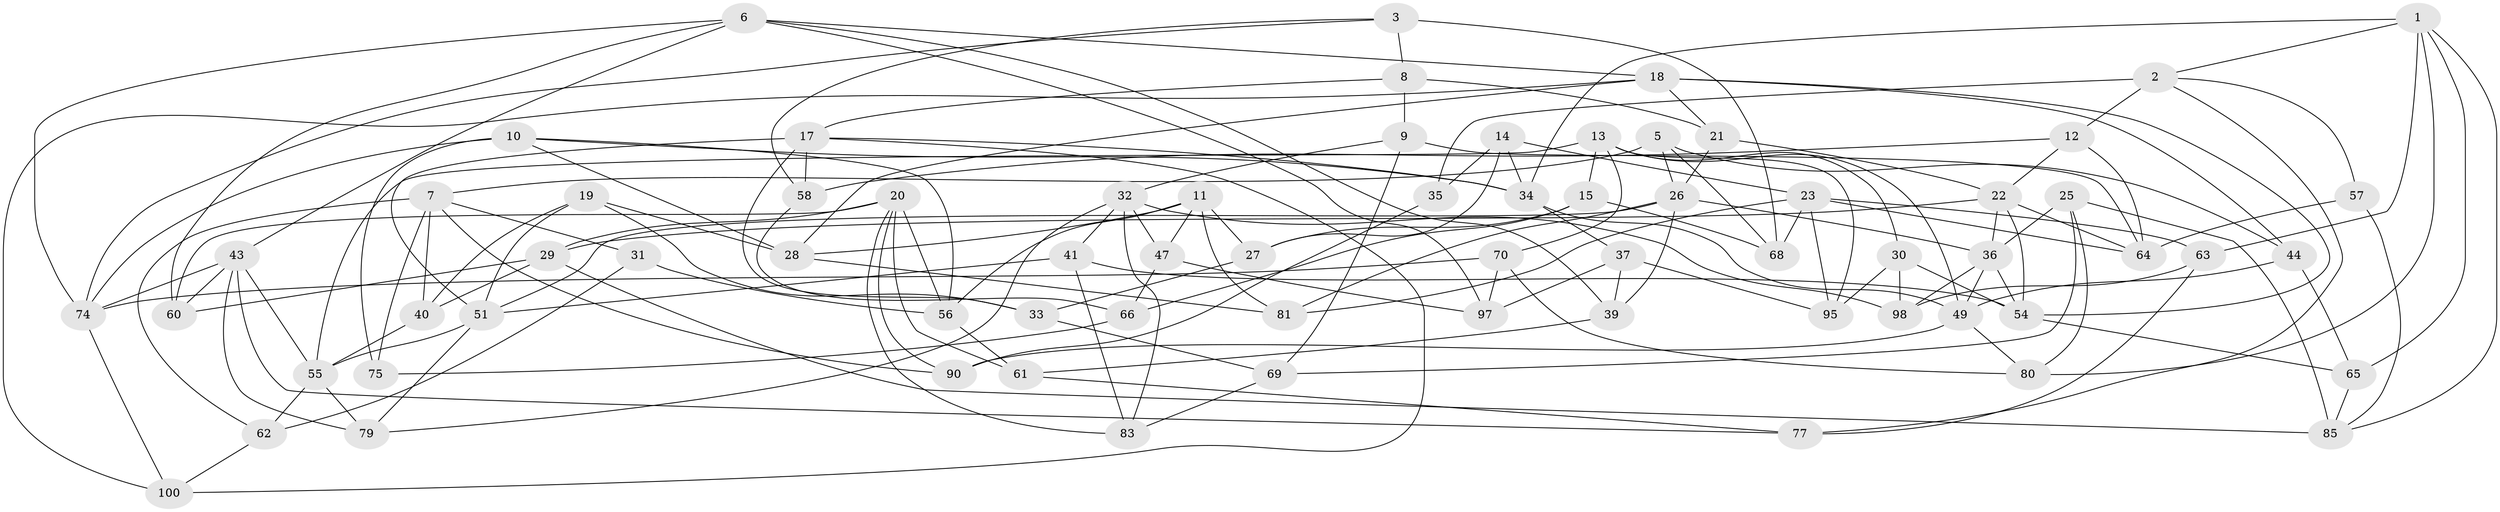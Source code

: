 // Generated by graph-tools (version 1.1) at 2025/24/03/03/25 07:24:30]
// undirected, 70 vertices, 161 edges
graph export_dot {
graph [start="1"]
  node [color=gray90,style=filled];
  1 [super="+42"];
  2 [super="+4"];
  3;
  5;
  6 [super="+93"];
  7 [super="+76"];
  8;
  9;
  10 [super="+82"];
  11 [super="+16"];
  12;
  13 [super="+46"];
  14;
  15 [super="+24"];
  17 [super="+52"];
  18 [super="+92"];
  19;
  20 [super="+73"];
  21;
  22 [super="+91"];
  23 [super="+84"];
  25;
  26 [super="+45"];
  27 [super="+38"];
  28 [super="+71"];
  29 [super="+59"];
  30;
  31;
  32 [super="+89"];
  33;
  34 [super="+48"];
  35;
  36 [super="+50"];
  37;
  39;
  40;
  41;
  43 [super="+53"];
  44;
  47;
  49 [super="+94"];
  51 [super="+86"];
  54 [super="+96"];
  55 [super="+78"];
  56 [super="+67"];
  57;
  58;
  60;
  61;
  62;
  63;
  64 [super="+72"];
  65;
  66;
  68;
  69;
  70;
  74 [super="+87"];
  75;
  77;
  79;
  80;
  81 [super="+88"];
  83;
  85 [super="+99"];
  90;
  95;
  97;
  98;
  100;
  1 -- 65;
  1 -- 63;
  1 -- 85;
  1 -- 80;
  1 -- 34;
  1 -- 2;
  2 -- 12;
  2 -- 77;
  2 -- 35 [weight=2];
  2 -- 57;
  3 -- 68;
  3 -- 58;
  3 -- 74;
  3 -- 8;
  5 -- 44;
  5 -- 26;
  5 -- 7;
  5 -- 68;
  6 -- 39;
  6 -- 43;
  6 -- 18;
  6 -- 97;
  6 -- 74;
  6 -- 60;
  7 -- 90;
  7 -- 40;
  7 -- 75;
  7 -- 62;
  7 -- 31;
  8 -- 9;
  8 -- 17;
  8 -- 21;
  9 -- 69;
  9 -- 64;
  9 -- 32;
  10 -- 75 [weight=2];
  10 -- 56;
  10 -- 34;
  10 -- 74;
  10 -- 28;
  11 -- 27;
  11 -- 81 [weight=2];
  11 -- 47;
  11 -- 28;
  11 -- 56;
  12 -- 64;
  12 -- 58;
  12 -- 22;
  13 -- 95;
  13 -- 30;
  13 -- 15;
  13 -- 70;
  13 -- 49;
  13 -- 55;
  14 -- 35;
  14 -- 34;
  14 -- 27;
  14 -- 23;
  15 -- 66;
  15 -- 68;
  15 -- 27 [weight=3];
  17 -- 100;
  17 -- 33;
  17 -- 34;
  17 -- 51;
  17 -- 58;
  18 -- 21;
  18 -- 100;
  18 -- 28;
  18 -- 54;
  18 -- 44;
  19 -- 28;
  19 -- 40;
  19 -- 33;
  19 -- 51;
  20 -- 83;
  20 -- 29;
  20 -- 90;
  20 -- 61;
  20 -- 60;
  20 -- 56;
  21 -- 22;
  21 -- 26;
  22 -- 36;
  22 -- 64;
  22 -- 54;
  22 -- 29;
  23 -- 63;
  23 -- 95;
  23 -- 64;
  23 -- 81;
  23 -- 68;
  25 -- 85;
  25 -- 69;
  25 -- 36;
  25 -- 80;
  26 -- 81;
  26 -- 36;
  26 -- 51;
  26 -- 39;
  27 -- 33;
  28 -- 81 [weight=2];
  29 -- 40;
  29 -- 85 [weight=2];
  29 -- 60;
  30 -- 95;
  30 -- 54;
  30 -- 98;
  31 -- 56 [weight=2];
  31 -- 62;
  32 -- 41;
  32 -- 83;
  32 -- 47;
  32 -- 98;
  32 -- 79;
  33 -- 69;
  34 -- 37;
  34 -- 49;
  35 -- 90;
  36 -- 49;
  36 -- 98;
  36 -- 54;
  37 -- 39;
  37 -- 97;
  37 -- 95;
  39 -- 61;
  40 -- 55;
  41 -- 83;
  41 -- 54;
  41 -- 51;
  43 -- 60;
  43 -- 77;
  43 -- 79;
  43 -- 55;
  43 -- 74;
  44 -- 65;
  44 -- 49;
  47 -- 97;
  47 -- 66;
  49 -- 90;
  49 -- 80;
  51 -- 79;
  51 -- 55;
  54 -- 65;
  55 -- 62;
  55 -- 79;
  56 -- 61;
  57 -- 64 [weight=2];
  57 -- 85;
  58 -- 66;
  61 -- 77;
  62 -- 100;
  63 -- 98;
  63 -- 77;
  65 -- 85;
  66 -- 75;
  69 -- 83;
  70 -- 80;
  70 -- 74;
  70 -- 97;
  74 -- 100;
}

